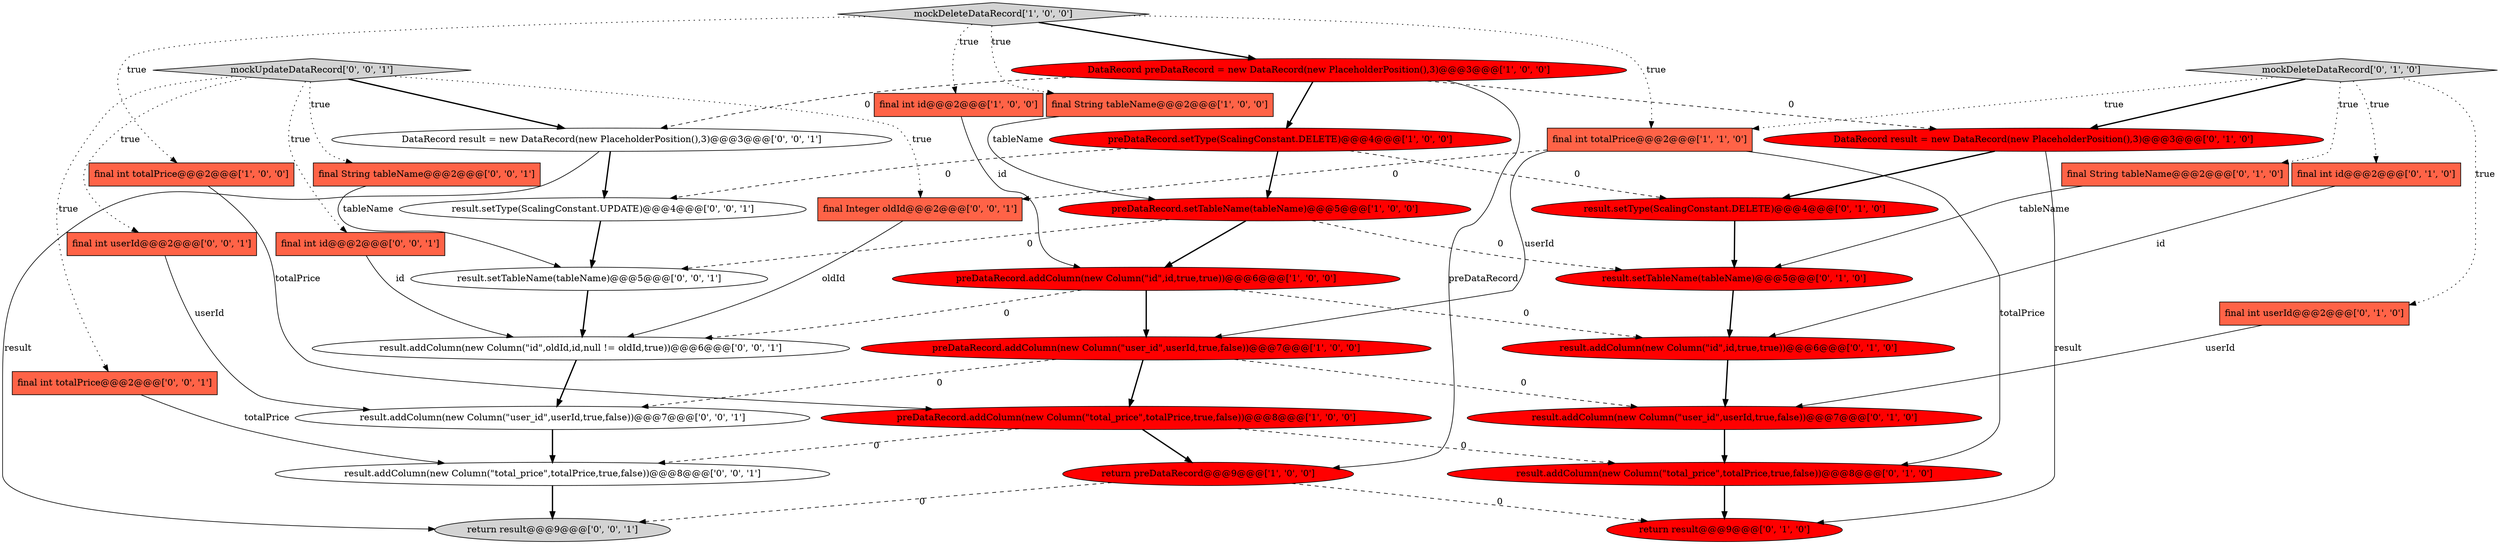 digraph {
33 [style = filled, label = "result.addColumn(new Column(\"user_id\",userId,true,false))@@@7@@@['0', '0', '1']", fillcolor = white, shape = ellipse image = "AAA0AAABBB3BBB"];
10 [style = filled, label = "final int totalPrice@@@2@@@['1', '1', '0']", fillcolor = tomato, shape = box image = "AAA0AAABBB1BBB"];
28 [style = filled, label = "final int id@@@2@@@['0', '0', '1']", fillcolor = tomato, shape = box image = "AAA0AAABBB3BBB"];
23 [style = filled, label = "DataRecord result = new DataRecord(new PlaceholderPosition(),3)@@@3@@@['0', '0', '1']", fillcolor = white, shape = ellipse image = "AAA0AAABBB3BBB"];
12 [style = filled, label = "final int id@@@2@@@['0', '1', '0']", fillcolor = tomato, shape = box image = "AAA0AAABBB2BBB"];
8 [style = filled, label = "preDataRecord.setType(ScalingConstant.DELETE)@@@4@@@['1', '0', '0']", fillcolor = red, shape = ellipse image = "AAA1AAABBB1BBB"];
4 [style = filled, label = "preDataRecord.setTableName(tableName)@@@5@@@['1', '0', '0']", fillcolor = red, shape = ellipse image = "AAA1AAABBB1BBB"];
2 [style = filled, label = "return preDataRecord@@@9@@@['1', '0', '0']", fillcolor = red, shape = ellipse image = "AAA1AAABBB1BBB"];
21 [style = filled, label = "final int userId@@@2@@@['0', '1', '0']", fillcolor = tomato, shape = box image = "AAA0AAABBB2BBB"];
6 [style = filled, label = "final String tableName@@@2@@@['1', '0', '0']", fillcolor = tomato, shape = box image = "AAA0AAABBB1BBB"];
14 [style = filled, label = "DataRecord result = new DataRecord(new PlaceholderPosition(),3)@@@3@@@['0', '1', '0']", fillcolor = red, shape = ellipse image = "AAA1AAABBB2BBB"];
20 [style = filled, label = "result.setTableName(tableName)@@@5@@@['0', '1', '0']", fillcolor = red, shape = ellipse image = "AAA1AAABBB2BBB"];
9 [style = filled, label = "preDataRecord.addColumn(new Column(\"id\",id,true,true))@@@6@@@['1', '0', '0']", fillcolor = red, shape = ellipse image = "AAA1AAABBB1BBB"];
26 [style = filled, label = "result.setTableName(tableName)@@@5@@@['0', '0', '1']", fillcolor = white, shape = ellipse image = "AAA0AAABBB3BBB"];
34 [style = filled, label = "result.addColumn(new Column(\"id\",oldId,id,null != oldId,true))@@@6@@@['0', '0', '1']", fillcolor = white, shape = ellipse image = "AAA0AAABBB3BBB"];
22 [style = filled, label = "result.addColumn(new Column(\"user_id\",userId,true,false))@@@7@@@['0', '1', '0']", fillcolor = red, shape = ellipse image = "AAA1AAABBB2BBB"];
18 [style = filled, label = "mockDeleteDataRecord['0', '1', '0']", fillcolor = lightgray, shape = diamond image = "AAA0AAABBB2BBB"];
19 [style = filled, label = "return result@@@9@@@['0', '1', '0']", fillcolor = red, shape = ellipse image = "AAA1AAABBB2BBB"];
32 [style = filled, label = "mockUpdateDataRecord['0', '0', '1']", fillcolor = lightgray, shape = diamond image = "AAA0AAABBB3BBB"];
30 [style = filled, label = "return result@@@9@@@['0', '0', '1']", fillcolor = lightgray, shape = ellipse image = "AAA0AAABBB3BBB"];
5 [style = filled, label = "preDataRecord.addColumn(new Column(\"user_id\",userId,true,false))@@@7@@@['1', '0', '0']", fillcolor = red, shape = ellipse image = "AAA1AAABBB1BBB"];
1 [style = filled, label = "final int id@@@2@@@['1', '0', '0']", fillcolor = tomato, shape = box image = "AAA0AAABBB1BBB"];
11 [style = filled, label = "DataRecord preDataRecord = new DataRecord(new PlaceholderPosition(),3)@@@3@@@['1', '0', '0']", fillcolor = red, shape = ellipse image = "AAA1AAABBB1BBB"];
29 [style = filled, label = "result.addColumn(new Column(\"total_price\",totalPrice,true,false))@@@8@@@['0', '0', '1']", fillcolor = white, shape = ellipse image = "AAA0AAABBB3BBB"];
15 [style = filled, label = "final String tableName@@@2@@@['0', '1', '0']", fillcolor = tomato, shape = box image = "AAA0AAABBB2BBB"];
35 [style = filled, label = "result.setType(ScalingConstant.UPDATE)@@@4@@@['0', '0', '1']", fillcolor = white, shape = ellipse image = "AAA0AAABBB3BBB"];
16 [style = filled, label = "result.addColumn(new Column(\"id\",id,true,true))@@@6@@@['0', '1', '0']", fillcolor = red, shape = ellipse image = "AAA1AAABBB2BBB"];
31 [style = filled, label = "final Integer oldId@@@2@@@['0', '0', '1']", fillcolor = tomato, shape = box image = "AAA0AAABBB3BBB"];
17 [style = filled, label = "result.setType(ScalingConstant.DELETE)@@@4@@@['0', '1', '0']", fillcolor = red, shape = ellipse image = "AAA1AAABBB2BBB"];
3 [style = filled, label = "final int totalPrice@@@2@@@['1', '0', '0']", fillcolor = tomato, shape = box image = "AAA0AAABBB1BBB"];
27 [style = filled, label = "final int totalPrice@@@2@@@['0', '0', '1']", fillcolor = tomato, shape = box image = "AAA0AAABBB3BBB"];
0 [style = filled, label = "mockDeleteDataRecord['1', '0', '0']", fillcolor = lightgray, shape = diamond image = "AAA0AAABBB1BBB"];
25 [style = filled, label = "final int userId@@@2@@@['0', '0', '1']", fillcolor = tomato, shape = box image = "AAA0AAABBB3BBB"];
24 [style = filled, label = "final String tableName@@@2@@@['0', '0', '1']", fillcolor = tomato, shape = box image = "AAA0AAABBB3BBB"];
7 [style = filled, label = "preDataRecord.addColumn(new Column(\"total_price\",totalPrice,true,false))@@@8@@@['1', '0', '0']", fillcolor = red, shape = ellipse image = "AAA1AAABBB1BBB"];
13 [style = filled, label = "result.addColumn(new Column(\"total_price\",totalPrice,true,false))@@@8@@@['0', '1', '0']", fillcolor = red, shape = ellipse image = "AAA1AAABBB2BBB"];
24->26 [style = solid, label="tableName"];
4->9 [style = bold, label=""];
32->28 [style = dotted, label="true"];
10->13 [style = solid, label="totalPrice"];
9->16 [style = dashed, label="0"];
31->34 [style = solid, label="oldId"];
32->23 [style = bold, label=""];
32->24 [style = dotted, label="true"];
2->19 [style = dashed, label="0"];
15->20 [style = solid, label="tableName"];
29->30 [style = bold, label=""];
0->10 [style = dotted, label="true"];
3->7 [style = solid, label="totalPrice"];
21->22 [style = solid, label="userId"];
23->30 [style = solid, label="result"];
26->34 [style = bold, label=""];
34->33 [style = bold, label=""];
8->35 [style = dashed, label="0"];
18->15 [style = dotted, label="true"];
18->21 [style = dotted, label="true"];
10->31 [style = dashed, label="0"];
10->5 [style = solid, label="userId"];
11->2 [style = solid, label="preDataRecord"];
0->11 [style = bold, label=""];
14->17 [style = bold, label=""];
11->23 [style = dashed, label="0"];
4->26 [style = dashed, label="0"];
16->22 [style = bold, label=""];
0->6 [style = dotted, label="true"];
2->30 [style = dashed, label="0"];
25->33 [style = solid, label="userId"];
9->34 [style = dashed, label="0"];
33->29 [style = bold, label=""];
23->35 [style = bold, label=""];
18->10 [style = dotted, label="true"];
32->31 [style = dotted, label="true"];
1->9 [style = solid, label="id"];
13->19 [style = bold, label=""];
32->25 [style = dotted, label="true"];
18->12 [style = dotted, label="true"];
32->27 [style = dotted, label="true"];
20->16 [style = bold, label=""];
4->20 [style = dashed, label="0"];
7->2 [style = bold, label=""];
11->14 [style = dashed, label="0"];
5->33 [style = dashed, label="0"];
7->13 [style = dashed, label="0"];
9->5 [style = bold, label=""];
8->17 [style = dashed, label="0"];
28->34 [style = solid, label="id"];
11->8 [style = bold, label=""];
5->7 [style = bold, label=""];
7->29 [style = dashed, label="0"];
0->3 [style = dotted, label="true"];
8->4 [style = bold, label=""];
22->13 [style = bold, label=""];
27->29 [style = solid, label="totalPrice"];
35->26 [style = bold, label=""];
14->19 [style = solid, label="result"];
18->14 [style = bold, label=""];
12->16 [style = solid, label="id"];
0->1 [style = dotted, label="true"];
17->20 [style = bold, label=""];
6->4 [style = solid, label="tableName"];
5->22 [style = dashed, label="0"];
}
